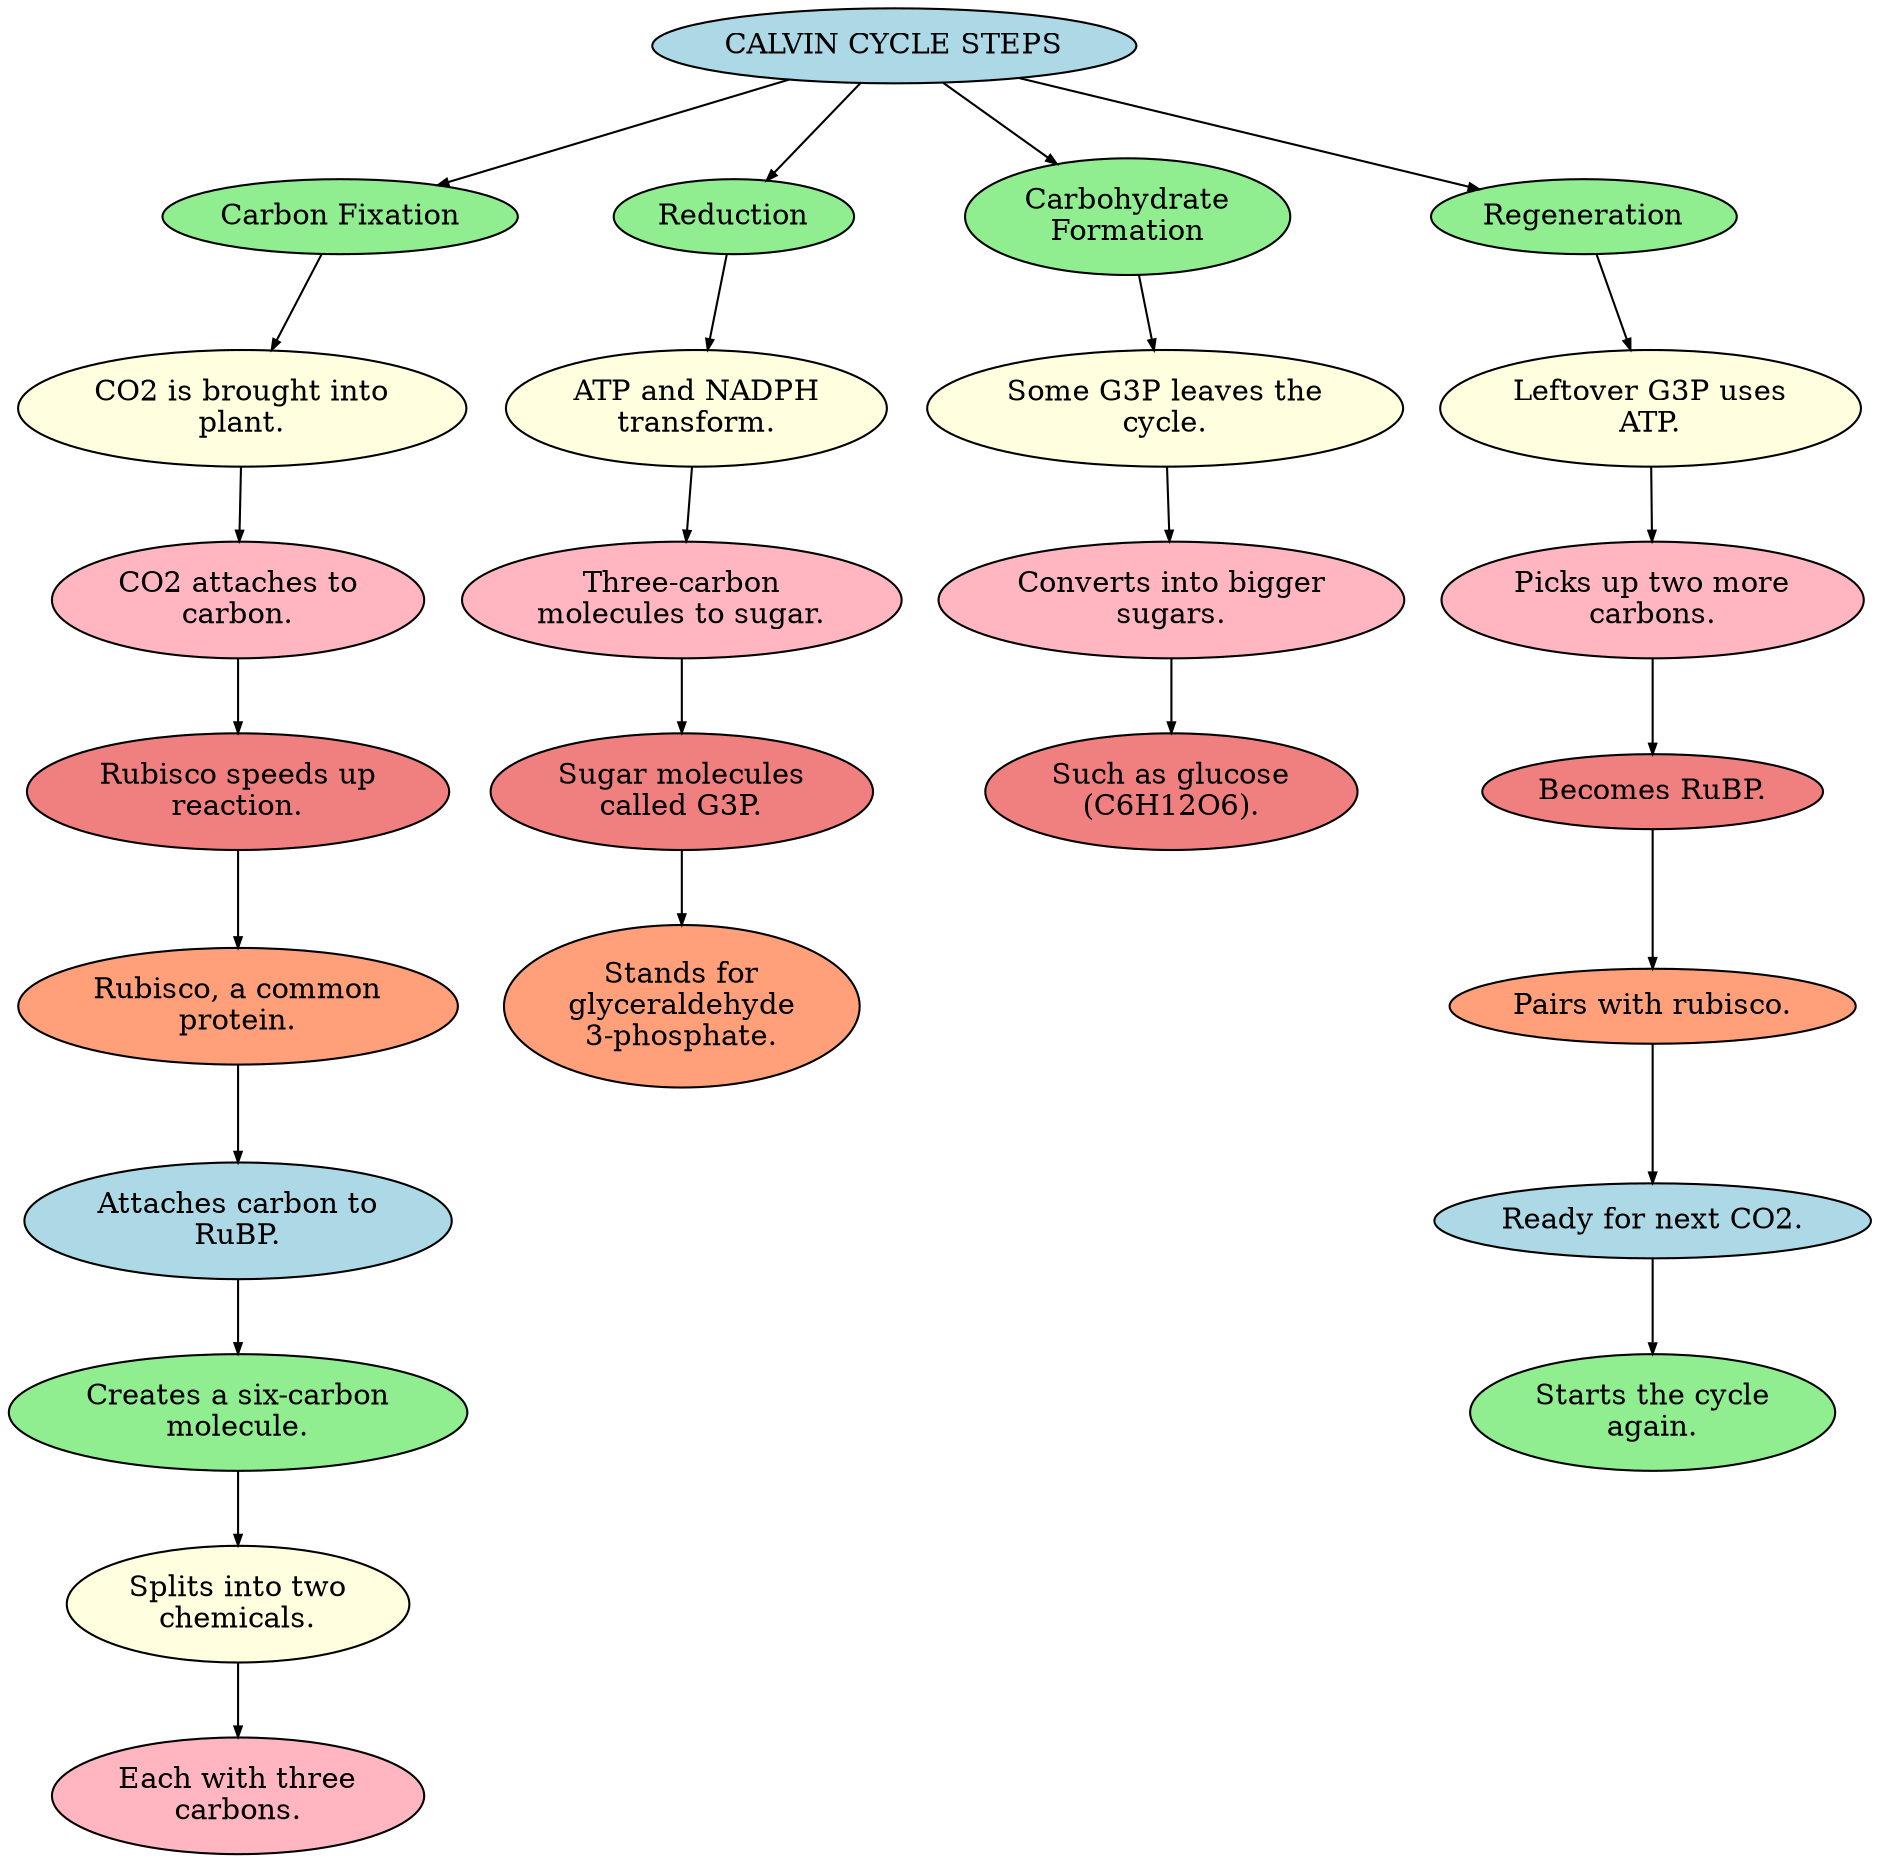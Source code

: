 digraph G {
	graph [bb="0,0,769.44,885.03",
		rankdir=TB
	];
	node [label="\N"];
	CALVIN_CYCLE_STEPS	[fillcolor=lightblue,
		height=0.5,
		label="CALVIN CYCLE STEPS",
		pos="366.45,867.03",
		style=filled,
		width=3.0125];
	Carbon_Fixation	[fillcolor=lightgreen,
		height=0.5,
		label="Carbon Fixation",
		pos="135.45,785.1",
		style=filled,
		width=1.9729];
	CALVIN_CYCLE_STEPS -> Carbon_Fixation	[arrowsize=0.5,
		color=black,
		pos="e,176.35,800.25 320.82,850.24 280.71,836.36 222.61,816.25 182.19,802.27"];
	Reduction	[fillcolor=lightgreen,
		height=0.5,
		label=Reduction,
		pos="300.45,785.1",
		style=filled,
		width=1.363];
	CALVIN_CYCLE_STEPS -> Reduction	[arrowsize=0.5,
		color=black,
		pos="e,314.2,802.75 352.46,849.08 342.5,837.02 329.05,820.73 318.32,807.73"];
	Carbohydrate_Formation	[fillcolor=lightgreen,
		height=0.77585,
		label="Carbohydrate\nFormation",
		pos="464.45,785.1",
		style=filled,
		width=1.8169];
	CALVIN_CYCLE_STEPS -> Carbohydrate_Formation	[arrowsize=0.5,
		color=black,
		pos="e,434.78,810.3 387.24,849.08 399.66,838.95 415.74,825.83 430.01,814.19"];
	Regeneration	[fillcolor=lightgreen,
		height=0.5,
		label=Regeneration,
		pos="651.45,785.1",
		style=filled,
		width=1.6402];
	CALVIN_CYCLE_STEPS -> Regeneration	[arrowsize=0.5,
		color=black,
		pos="e,609.22,797.94 420.06,850.99 472.74,836.22 552.41,813.87 603.18,799.64"];
	CO2_is_brought_into_plant_	[fillcolor=lightyellow,
		height=0.77585,
		label="CO2 is brought into\nplant.",
		pos="92.454,693.23",
		style=filled,
		width=2.5092];
	Carbon_Fixation -> CO2_is_brought_into_plant_	[arrowsize=0.5,
		color=black,
		pos="e,105.29,721.06 127.16,766.77 121.74,755.43 114.48,740.27 108.01,726.74"];
	CO2_attaches_to_carbon_	[fillcolor=lightpink,
		height=0.77585,
		label="CO2 attaches to\ncarbon.",
		pos="92.454,601.37",
		style=filled,
		width=2.0968];
	CO2_is_brought_into_plant_ -> CO2_attaches_to_carbon_	[arrowsize=0.5,
		color=black,
		pos="e,92.454,629.63 92.454,665.27 92.454,656.03 92.454,645.57 92.454,635.87"];
	Rubisco_speeds_up_reaction_	[fillcolor=lightcoral,
		height=0.77585,
		label="Rubisco speeds up\nreaction.",
		pos="92.454,509.51",
		style=filled,
		width=2.4356];
	CO2_attaches_to_carbon_ -> Rubisco_speeds_up_reaction_	[arrowsize=0.5,
		color=black,
		pos="e,92.454,537.76 92.454,573.41 92.454,564.17 92.454,553.71 92.454,544.01"];
	Rubisco__a_common_protein_	[fillcolor=lightsalmon,
		height=0.77585,
		label="Rubisco, a common\nprotein.",
		pos="92.454,406.51",
		style=filled,
		width=2.5534];
	Rubisco_speeds_up_reaction_ -> Rubisco__a_common_protein_	[arrowsize=0.5,
		color=black,
		pos="e,92.454,434.87 92.454,481.18 92.454,468.83 92.454,454.12 92.454,441.1"];
	Attaches_carbon_to_RuBP_	[fillcolor=lightblue,
		height=0.77585,
		label="Attaches carbon to\nRuBP.",
		pos="92.454,303.52",
		style=filled,
		width=2.4061];
	Rubisco__a_common_protein_ -> Attaches_carbon_to_RuBP_	[arrowsize=0.5,
		color=black,
		pos="e,92.454,331.87 92.454,378.18 92.454,365.83 92.454,351.12 92.454,338.1"];
	Creates_a_six_carbon_molecule_	[fillcolor=lightgreen,
		height=0.77585,
		label="Creates a six-carbon\nmolecule.",
		pos="92.454,211.65",
		style=filled,
		width=2.5682];
	Attaches_carbon_to_RuBP_ -> Creates_a_six_carbon_molecule_	[arrowsize=0.5,
		color=black,
		pos="e,92.454,239.91 92.454,275.55 92.454,266.31 92.454,255.85 92.454,246.15"];
	Splits_into_two_chemicals_	[fillcolor=lightyellow,
		height=0.77585,
		label="Splits into two\nchemicals.",
		pos="92.454,119.79",
		style=filled,
		width=1.9053];
	Creates_a_six_carbon_molecule_ -> Splits_into_two_chemicals_	[arrowsize=0.5,
		color=black,
		pos="e,92.454,148.05 92.454,183.69 92.454,174.45 92.454,163.99 92.454,154.29"];
	Each_with_three_carbons_	[fillcolor=lightpink,
		height=0.77585,
		label="Each with three\ncarbons.",
		pos="92.454,27.931",
		style=filled,
		width=1.9936];
	Splits_into_two_chemicals_ -> Each_with_three_carbons_	[arrowsize=0.5,
		color=black,
		pos="e,92.454,56.184 92.454,91.831 92.454,82.586 92.454,72.126 92.454,62.427"];
	ATP_and_NADPH_transform_	[fillcolor=lightyellow,
		height=0.77585,
		label="ATP and NADPH\ntransform.",
		pos="284.45,693.23",
		style=filled,
		width=2.3177];
	Reduction -> ATP_and_NADPH_transform_	[arrowsize=0.5,
		color=black,
		pos="e,289.29,721.41 297.37,766.77 295.4,755.72 292.79,741.05 290.43,727.78"];
	Three_carbon_molecules_to_sugar_	[fillcolor=lightpink,
		height=0.77585,
		label="Three-carbon\nmolecules to sugar.",
		pos="283.45,601.37",
		style=filled,
		width=2.4356];
	ATP_and_NADPH_transform_ -> Three_carbon_molecules_to_sugar_	[arrowsize=0.5,
		color=black,
		pos="e,283.76,629.63 284.15,665.27 284.05,656.03 283.93,645.57 283.83,635.87"];
	Sugar_molecules_called_G3P_	[fillcolor=lightcoral,
		height=0.77585,
		label="Sugar molecules\ncalled G3P.",
		pos="283.45,509.51",
		style=filled,
		width=2.1115];
	Three_carbon_molecules_to_sugar_ -> Sugar_molecules_called_G3P_	[arrowsize=0.5,
		color=black,
		pos="e,283.45,537.76 283.45,573.41 283.45,564.17 283.45,553.71 283.45,544.01"];
	Stands_for_glyceraldehyde_3_phosphate_	[fillcolor=lightsalmon,
		height=1.0852,
		label="Stands for\nglyceraldehyde\n3-phosphate.",
		pos="283.45,406.51",
		style=filled,
		width=1.9495];
	Sugar_molecules_called_G3P_ -> Stands_for_glyceraldehyde_3_phosphate_	[arrowsize=0.5,
		color=black,
		pos="e,283.45,445.86 283.45,481.18 283.45,472.27 283.45,462.12 283.45,452.28"];
	Some_G3P_leaves_the_cycle_	[fillcolor=lightyellow,
		height=0.77585,
		label="Some G3P leaves the\ncycle.",
		pos="481.45,693.23",
		style=filled,
		width=2.6566];
	Carbohydrate_Formation -> Some_G3P_leaves_the_cycle_	[arrowsize=0.5,
		color=black,
		pos="e,476.3,721.49 469.55,757.13 471.3,747.89 473.28,737.43 475.12,727.73"];
	Converts_into_bigger_sugars_	[fillcolor=lightpink,
		height=0.77585,
		label="Converts into bigger\nsugars.",
		pos="481.45,601.37",
		style=filled,
		width=2.5534];
	Some_G3P_leaves_the_cycle_ -> Converts_into_bigger_sugars_	[arrowsize=0.5,
		color=black,
		pos="e,481.45,629.63 481.45,665.27 481.45,656.03 481.45,645.57 481.45,635.87"];
	Such_as_glucose__C6H12O6__	[fillcolor=lightcoral,
		height=0.77585,
		label="Such as glucose\n(C6H12O6).",
		pos="481.45,509.51",
		style=filled,
		width=2.0968];
	Converts_into_bigger_sugars_ -> Such_as_glucose__C6H12O6__	[arrowsize=0.5,
		color=black,
		pos="e,481.45,537.76 481.45,573.41 481.45,564.17 481.45,553.71 481.45,544.01"];
	Leftover_G3P_uses_ATP_	[fillcolor=lightyellow,
		height=0.77585,
		label="Leftover G3P uses\nATP.",
		pos="680.45,693.23",
		style=filled,
		width=2.3767];
	Regeneration -> Leftover_G3P_uses_ATP_	[arrowsize=0.5,
		color=black,
		pos="e,671.68,721.41 657.05,766.77 660.64,755.62 665.43,740.78 669.74,727.42"];
	Picks_up_two_more_carbons_	[fillcolor=lightpink,
		height=0.77585,
		label="Picks up two more\ncarbons.",
		pos="680.45,601.37",
		style=filled,
		width=2.3914];
	Leftover_G3P_uses_ATP_ -> Picks_up_two_more_carbons_	[arrowsize=0.5,
		color=black,
		pos="e,680.45,629.63 680.45,665.27 680.45,656.03 680.45,645.57 680.45,635.87"];
	Becomes_RuBP_	[fillcolor=lightcoral,
		height=0.5,
		label="Becomes RuBP.",
		pos="680.45,509.51",
		style=filled,
		width=2.0145];
	Picks_up_two_more_carbons_ -> Becomes_RuBP_	[arrowsize=0.5,
		color=black,
		pos="e,680.45,527.82 680.45,573.41 680.45,560.94 680.45,546.25 680.45,534.2"];
	Pairs_with_rubisco_	[fillcolor=lightsalmon,
		height=0.5,
		label="Pairs with rubisco.",
		pos="680.45,406.51",
		style=filled,
		width=2.2224];
	Becomes_RuBP_ -> Pairs_with_rubisco_	[arrowsize=0.5,
		color=black,
		pos="e,680.45,424.73 680.45,491.38 680.45,474.84 680.45,449.65 680.45,431.2"];
	Ready_for_next_CO2_	[fillcolor=lightblue,
		height=0.5,
		label="Ready for next CO2.",
		pos="680.45,303.52",
		style=filled,
		width=2.4719];
	Pairs_with_rubisco_ -> Ready_for_next_CO2_	[arrowsize=0.5,
		color=black,
		pos="e,680.45,321.73 680.45,388.38 680.45,371.84 680.45,346.65 680.45,328.2"];
	Starts_the_cycle_again_	[fillcolor=lightgreen,
		height=0.77585,
		label="Starts the cycle\nagain.",
		pos="680.45,211.65",
		style=filled,
		width=1.9936];
	Ready_for_next_CO2_ -> Starts_the_cycle_again_	[arrowsize=0.5,
		color=black,
		pos="e,680.45,239.83 680.45,285.19 680.45,274.14 680.45,259.47 680.45,246.2"];
}
